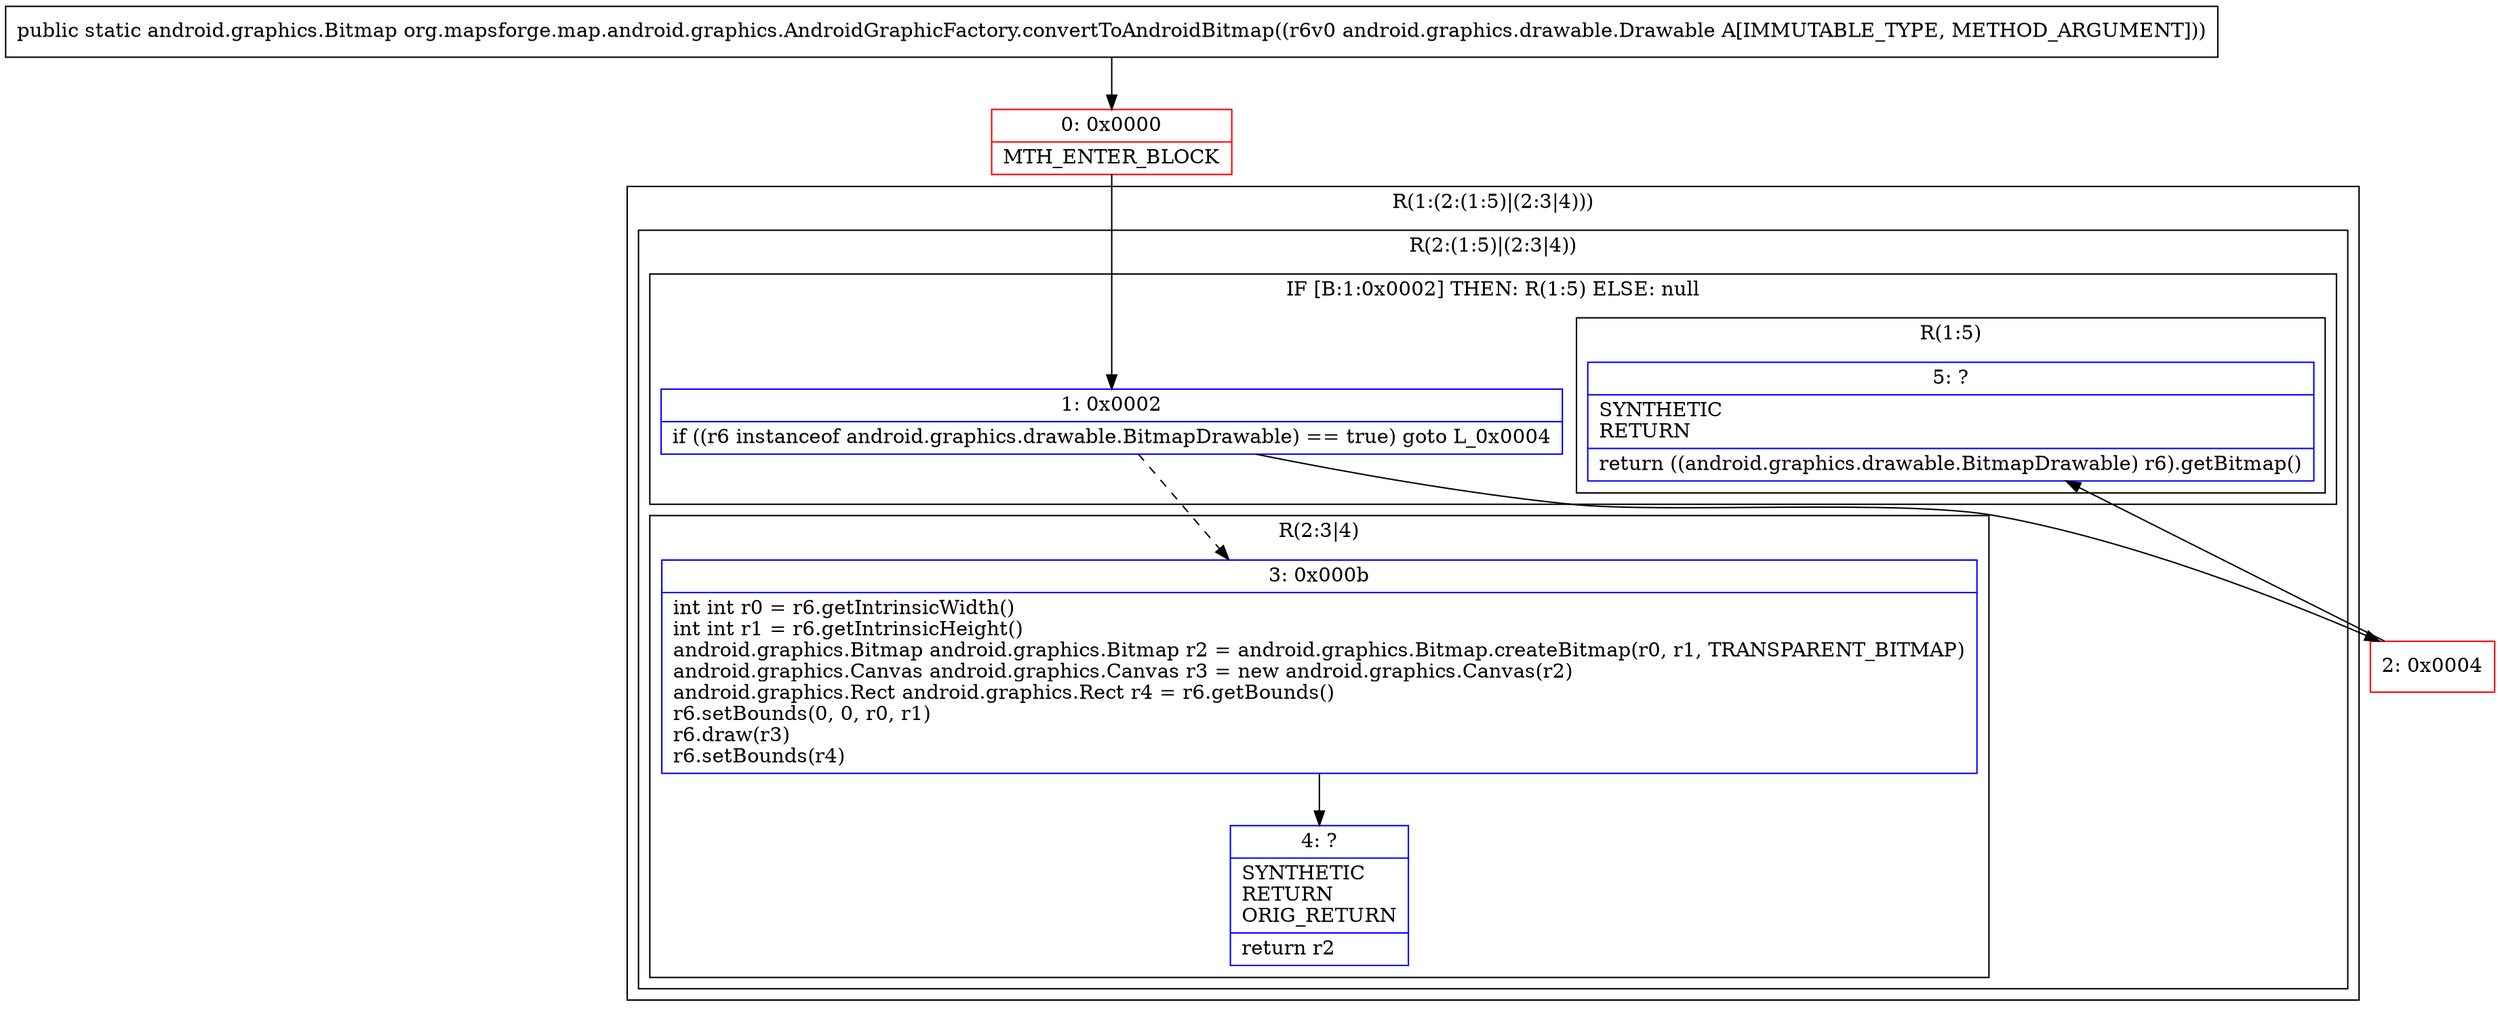 digraph "CFG fororg.mapsforge.map.android.graphics.AndroidGraphicFactory.convertToAndroidBitmap(Landroid\/graphics\/drawable\/Drawable;)Landroid\/graphics\/Bitmap;" {
subgraph cluster_Region_236995498 {
label = "R(1:(2:(1:5)|(2:3|4)))";
node [shape=record,color=blue];
subgraph cluster_Region_1127496210 {
label = "R(2:(1:5)|(2:3|4))";
node [shape=record,color=blue];
subgraph cluster_IfRegion_440922188 {
label = "IF [B:1:0x0002] THEN: R(1:5) ELSE: null";
node [shape=record,color=blue];
Node_1 [shape=record,label="{1\:\ 0x0002|if ((r6 instanceof android.graphics.drawable.BitmapDrawable) == true) goto L_0x0004\l}"];
subgraph cluster_Region_295133932 {
label = "R(1:5)";
node [shape=record,color=blue];
Node_5 [shape=record,label="{5\:\ ?|SYNTHETIC\lRETURN\l|return ((android.graphics.drawable.BitmapDrawable) r6).getBitmap()\l}"];
}
}
subgraph cluster_Region_1976128876 {
label = "R(2:3|4)";
node [shape=record,color=blue];
Node_3 [shape=record,label="{3\:\ 0x000b|int int r0 = r6.getIntrinsicWidth()\lint int r1 = r6.getIntrinsicHeight()\landroid.graphics.Bitmap android.graphics.Bitmap r2 = android.graphics.Bitmap.createBitmap(r0, r1, TRANSPARENT_BITMAP)\landroid.graphics.Canvas android.graphics.Canvas r3 = new android.graphics.Canvas(r2)\landroid.graphics.Rect android.graphics.Rect r4 = r6.getBounds()\lr6.setBounds(0, 0, r0, r1)\lr6.draw(r3)\lr6.setBounds(r4)\l}"];
Node_4 [shape=record,label="{4\:\ ?|SYNTHETIC\lRETURN\lORIG_RETURN\l|return r2\l}"];
}
}
}
Node_0 [shape=record,color=red,label="{0\:\ 0x0000|MTH_ENTER_BLOCK\l}"];
Node_2 [shape=record,color=red,label="{2\:\ 0x0004}"];
MethodNode[shape=record,label="{public static android.graphics.Bitmap org.mapsforge.map.android.graphics.AndroidGraphicFactory.convertToAndroidBitmap((r6v0 android.graphics.drawable.Drawable A[IMMUTABLE_TYPE, METHOD_ARGUMENT])) }"];
MethodNode -> Node_0;
Node_1 -> Node_2;
Node_1 -> Node_3[style=dashed];
Node_3 -> Node_4;
Node_0 -> Node_1;
Node_2 -> Node_5;
}

